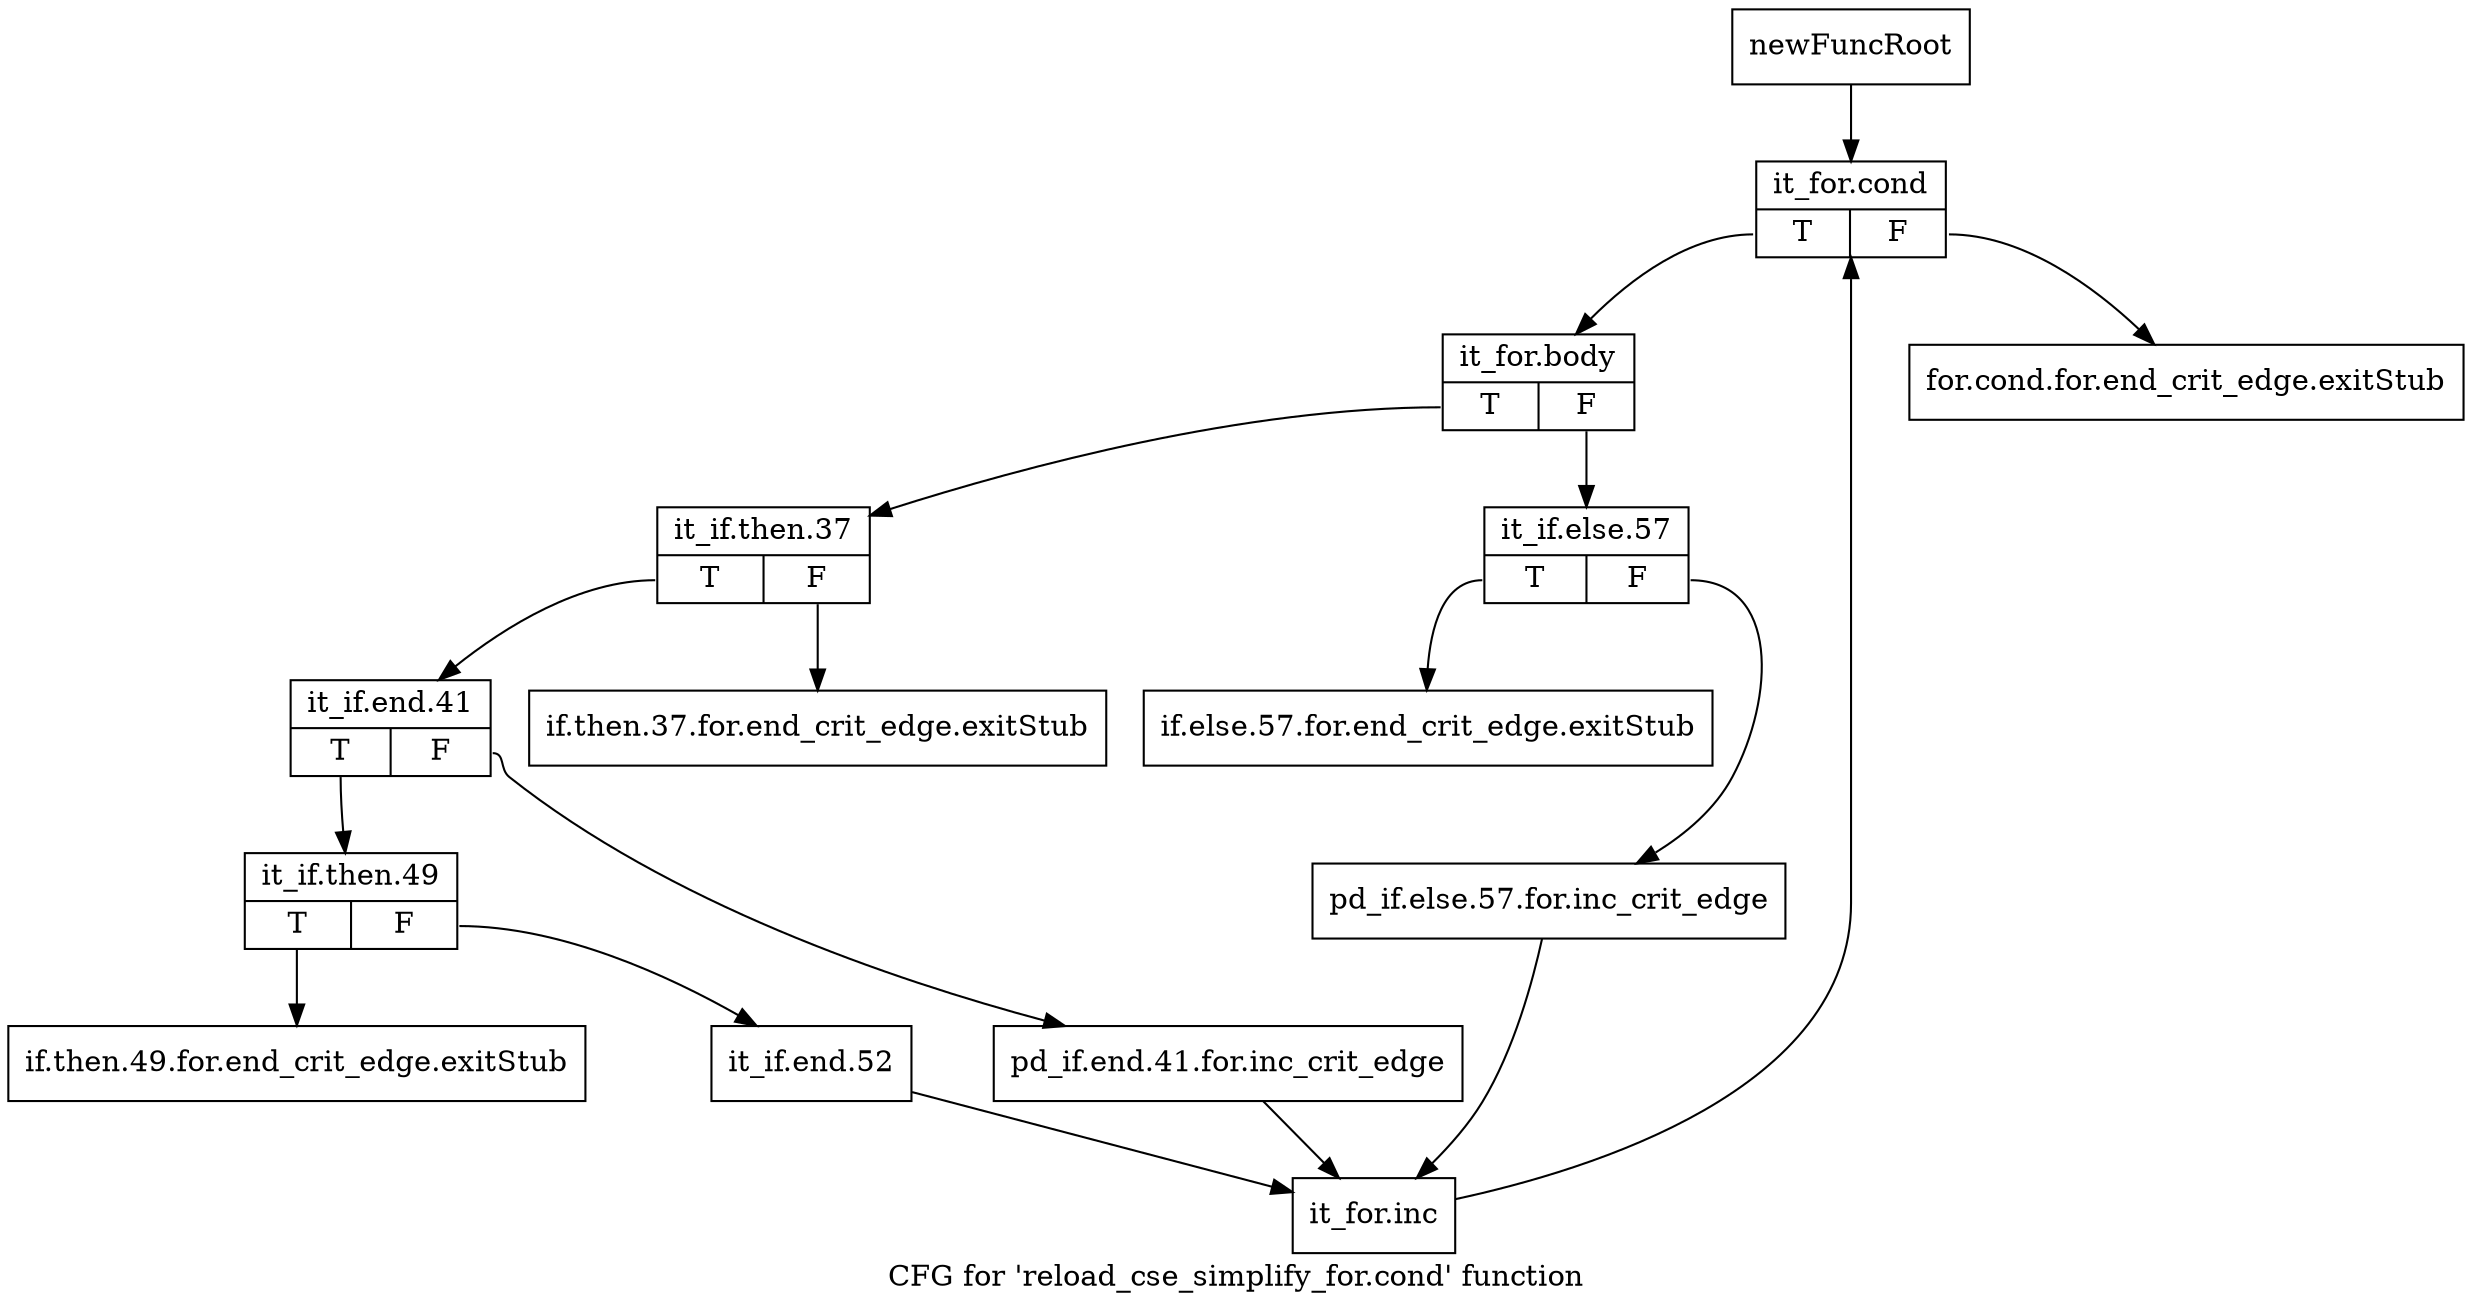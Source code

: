 digraph "CFG for 'reload_cse_simplify_for.cond' function" {
	label="CFG for 'reload_cse_simplify_for.cond' function";

	Node0xbe84cc0 [shape=record,label="{newFuncRoot}"];
	Node0xbe84cc0 -> Node0xbe84e50;
	Node0xbe84d10 [shape=record,label="{for.cond.for.end_crit_edge.exitStub}"];
	Node0xbe84d60 [shape=record,label="{if.else.57.for.end_crit_edge.exitStub}"];
	Node0xbe84db0 [shape=record,label="{if.then.37.for.end_crit_edge.exitStub}"];
	Node0xbe84e00 [shape=record,label="{if.then.49.for.end_crit_edge.exitStub}"];
	Node0xbe84e50 [shape=record,label="{it_for.cond|{<s0>T|<s1>F}}"];
	Node0xbe84e50:s0 -> Node0xbe84ea0;
	Node0xbe84e50:s1 -> Node0xbe84d10;
	Node0xbe84ea0 [shape=record,label="{it_for.body|{<s0>T|<s1>F}}"];
	Node0xbe84ea0:s0 -> Node0xbe84f90;
	Node0xbe84ea0:s1 -> Node0xbe84ef0;
	Node0xbe84ef0 [shape=record,label="{it_if.else.57|{<s0>T|<s1>F}}"];
	Node0xbe84ef0:s0 -> Node0xbe84d60;
	Node0xbe84ef0:s1 -> Node0xbe84f40;
	Node0xbe84f40 [shape=record,label="{pd_if.else.57.for.inc_crit_edge}"];
	Node0xbe84f40 -> Node0xbe85120;
	Node0xbe84f90 [shape=record,label="{it_if.then.37|{<s0>T|<s1>F}}"];
	Node0xbe84f90:s0 -> Node0xbe84fe0;
	Node0xbe84f90:s1 -> Node0xbe84db0;
	Node0xbe84fe0 [shape=record,label="{it_if.end.41|{<s0>T|<s1>F}}"];
	Node0xbe84fe0:s0 -> Node0xbe85080;
	Node0xbe84fe0:s1 -> Node0xbe85030;
	Node0xbe85030 [shape=record,label="{pd_if.end.41.for.inc_crit_edge}"];
	Node0xbe85030 -> Node0xbe85120;
	Node0xbe85080 [shape=record,label="{it_if.then.49|{<s0>T|<s1>F}}"];
	Node0xbe85080:s0 -> Node0xbe84e00;
	Node0xbe85080:s1 -> Node0xbe850d0;
	Node0xbe850d0 [shape=record,label="{it_if.end.52}"];
	Node0xbe850d0 -> Node0xbe85120;
	Node0xbe85120 [shape=record,label="{it_for.inc}"];
	Node0xbe85120 -> Node0xbe84e50;
}
